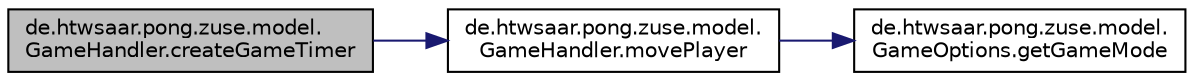 digraph "de.htwsaar.pong.zuse.model.GameHandler.createGameTimer"
{
 // LATEX_PDF_SIZE
  edge [fontname="Helvetica",fontsize="10",labelfontname="Helvetica",labelfontsize="10"];
  node [fontname="Helvetica",fontsize="10",shape=record];
  rankdir="LR";
  Node1 [label="de.htwsaar.pong.zuse.model.\lGameHandler.createGameTimer",height=0.2,width=0.4,color="black", fillcolor="grey75", style="filled", fontcolor="black",tooltip="Methode createGameTimer."];
  Node1 -> Node2 [color="midnightblue",fontsize="10",style="solid"];
  Node2 [label="de.htwsaar.pong.zuse.model.\lGameHandler.movePlayer",height=0.2,width=0.4,color="black", fillcolor="white", style="filled",URL="$classde_1_1htwsaar_1_1pong_1_1zuse_1_1model_1_1_game_handler.html#ab3da5f51a84dfdd174385e1a920a1170",tooltip="Methode movePlayer."];
  Node2 -> Node3 [color="midnightblue",fontsize="10",style="solid"];
  Node3 [label="de.htwsaar.pong.zuse.model.\lGameOptions.getGameMode",height=0.2,width=0.4,color="black", fillcolor="white", style="filled",URL="$classde_1_1htwsaar_1_1pong_1_1zuse_1_1model_1_1_game_options.html#a9ecec546a42b092d8d7c6faa01be0434",tooltip="Getter für Attribut gameMode."];
}
